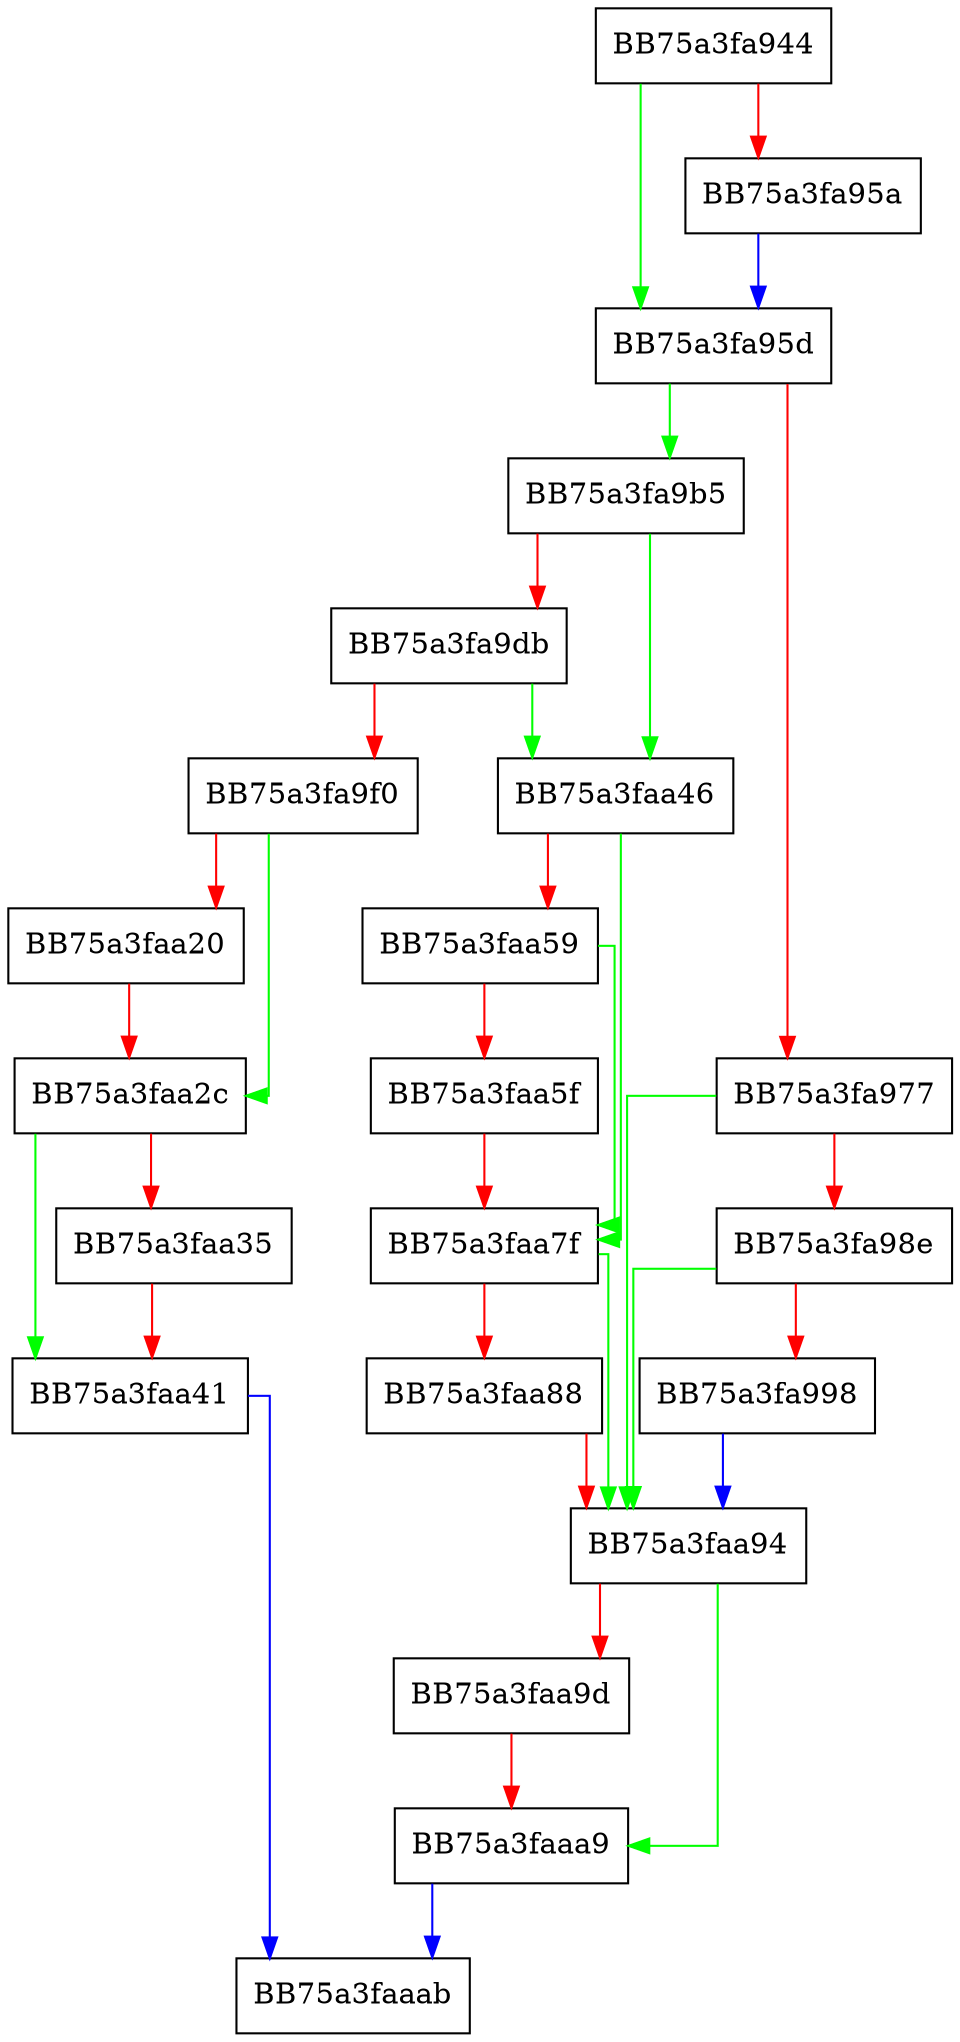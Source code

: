digraph GetLastConnectedDate {
  node [shape="box"];
  graph [splines=ortho];
  BB75a3fa944 -> BB75a3fa95d [color="green"];
  BB75a3fa944 -> BB75a3fa95a [color="red"];
  BB75a3fa95a -> BB75a3fa95d [color="blue"];
  BB75a3fa95d -> BB75a3fa9b5 [color="green"];
  BB75a3fa95d -> BB75a3fa977 [color="red"];
  BB75a3fa977 -> BB75a3faa94 [color="green"];
  BB75a3fa977 -> BB75a3fa98e [color="red"];
  BB75a3fa98e -> BB75a3faa94 [color="green"];
  BB75a3fa98e -> BB75a3fa998 [color="red"];
  BB75a3fa998 -> BB75a3faa94 [color="blue"];
  BB75a3fa9b5 -> BB75a3faa46 [color="green"];
  BB75a3fa9b5 -> BB75a3fa9db [color="red"];
  BB75a3fa9db -> BB75a3faa46 [color="green"];
  BB75a3fa9db -> BB75a3fa9f0 [color="red"];
  BB75a3fa9f0 -> BB75a3faa2c [color="green"];
  BB75a3fa9f0 -> BB75a3faa20 [color="red"];
  BB75a3faa20 -> BB75a3faa2c [color="red"];
  BB75a3faa2c -> BB75a3faa41 [color="green"];
  BB75a3faa2c -> BB75a3faa35 [color="red"];
  BB75a3faa35 -> BB75a3faa41 [color="red"];
  BB75a3faa41 -> BB75a3faaab [color="blue"];
  BB75a3faa46 -> BB75a3faa7f [color="green"];
  BB75a3faa46 -> BB75a3faa59 [color="red"];
  BB75a3faa59 -> BB75a3faa7f [color="green"];
  BB75a3faa59 -> BB75a3faa5f [color="red"];
  BB75a3faa5f -> BB75a3faa7f [color="red"];
  BB75a3faa7f -> BB75a3faa94 [color="green"];
  BB75a3faa7f -> BB75a3faa88 [color="red"];
  BB75a3faa88 -> BB75a3faa94 [color="red"];
  BB75a3faa94 -> BB75a3faaa9 [color="green"];
  BB75a3faa94 -> BB75a3faa9d [color="red"];
  BB75a3faa9d -> BB75a3faaa9 [color="red"];
  BB75a3faaa9 -> BB75a3faaab [color="blue"];
}